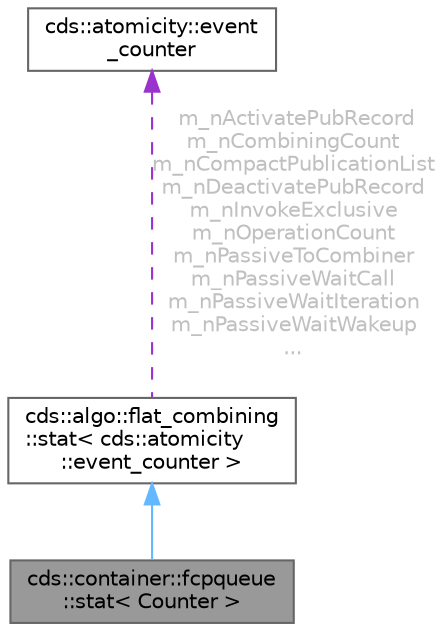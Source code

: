 digraph "cds::container::fcpqueue::stat&lt; Counter &gt;"
{
 // LATEX_PDF_SIZE
  bgcolor="transparent";
  edge [fontname=Helvetica,fontsize=10,labelfontname=Helvetica,labelfontsize=10];
  node [fontname=Helvetica,fontsize=10,shape=box,height=0.2,width=0.4];
  Node1 [id="Node000001",label="cds::container::fcpqueue\l::stat\< Counter \>",height=0.2,width=0.4,color="gray40", fillcolor="grey60", style="filled", fontcolor="black",tooltip="FCPriorityQueue internal statistics"];
  Node2 -> Node1 [id="edge3_Node000001_Node000002",dir="back",color="steelblue1",style="solid",tooltip=" "];
  Node2 [id="Node000002",label="cds::algo::flat_combining\l::stat\< cds::atomicity\l::event_counter \>",height=0.2,width=0.4,color="gray40", fillcolor="white", style="filled",URL="$structcds_1_1algo_1_1flat__combining_1_1stat.html",tooltip=" "];
  Node3 -> Node2 [id="edge4_Node000002_Node000003",dir="back",color="darkorchid3",style="dashed",tooltip=" ",label=" m_nActivatePubRecord\nm_nCombiningCount\nm_nCompactPublicationList\nm_nDeactivatePubRecord\nm_nInvokeExclusive\nm_nOperationCount\nm_nPassiveToCombiner\nm_nPassiveWaitCall\nm_nPassiveWaitIteration\nm_nPassiveWaitWakeup\n...",fontcolor="grey" ];
  Node3 [id="Node000003",label="cds::atomicity::event\l_counter",height=0.2,width=0.4,color="gray40", fillcolor="white", style="filled",URL="$classcds_1_1atomicity_1_1event__counter.html",tooltip="Atomic event counter."];
}
